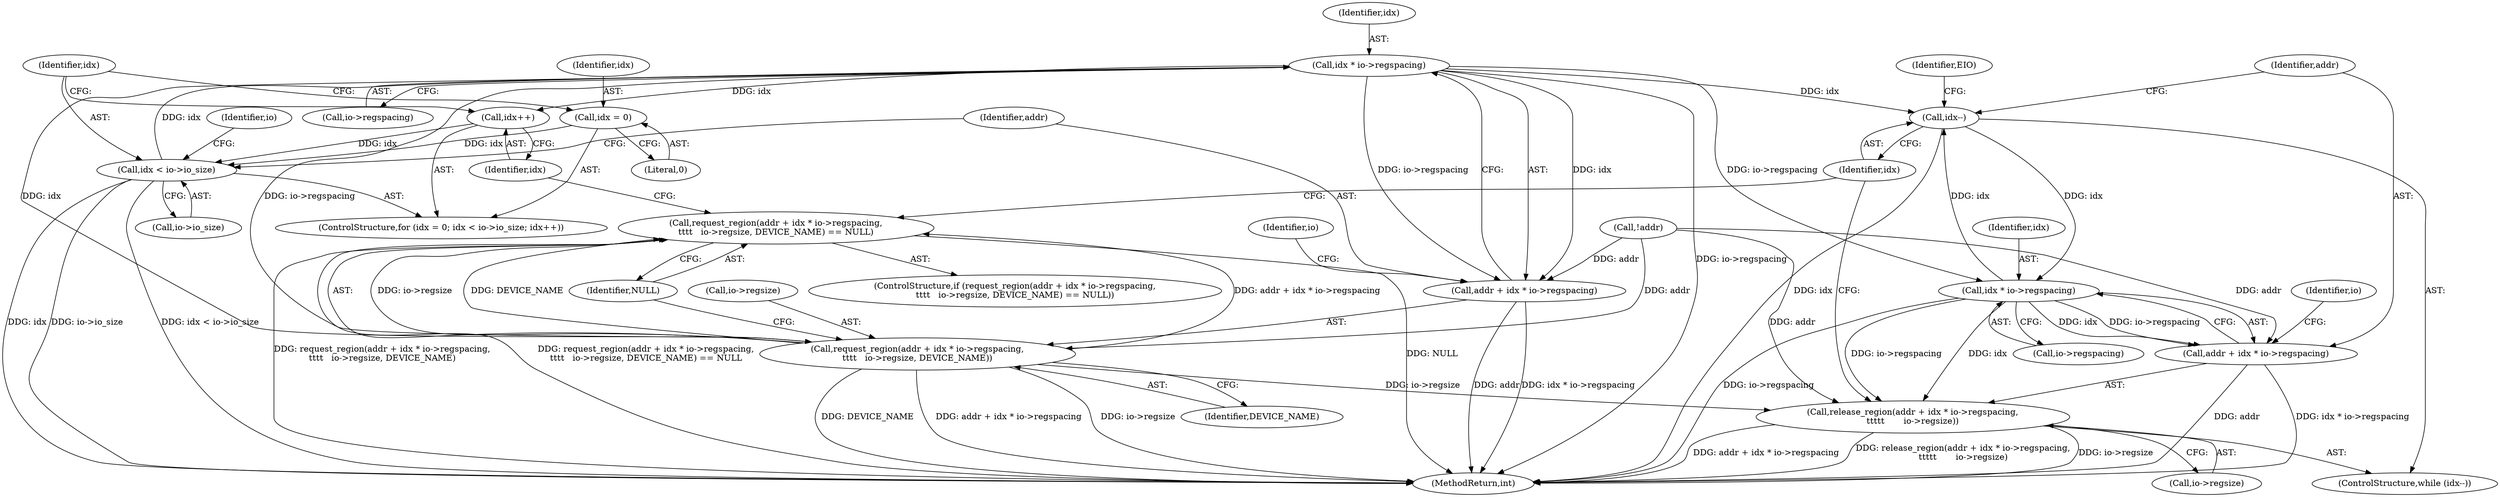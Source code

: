 digraph "0_linux_401e7e88d4ef80188ffa07095ac00456f901b8c4_1@API" {
"1000189" [label="(Call,idx * io->regspacing)"];
"1000176" [label="(Call,idx < io->io_size)"];
"1000181" [label="(Call,idx++)"];
"1000189" [label="(Call,idx * io->regspacing)"];
"1000173" [label="(Call,idx = 0)"];
"1000186" [label="(Call,request_region(addr + idx * io->regspacing,\n\t\t\t\t   io->regsize, DEVICE_NAME))"];
"1000185" [label="(Call,request_region(addr + idx * io->regspacing,\n\t\t\t\t   io->regsize, DEVICE_NAME) == NULL)"];
"1000203" [label="(Call,release_region(addr + idx * io->regspacing,\n\t\t\t\t\t       io->regsize))"];
"1000187" [label="(Call,addr + idx * io->regspacing)"];
"1000201" [label="(Call,idx--)"];
"1000206" [label="(Call,idx * io->regspacing)"];
"1000204" [label="(Call,addr + idx * io->regspacing)"];
"1000185" [label="(Call,request_region(addr + idx * io->regspacing,\n\t\t\t\t   io->regsize, DEVICE_NAME) == NULL)"];
"1000224" [label="(MethodReturn,int)"];
"1000219" [label="(Identifier,io)"];
"1000198" [label="(Identifier,NULL)"];
"1000197" [label="(Identifier,DEVICE_NAME)"];
"1000191" [label="(Call,io->regspacing)"];
"1000187" [label="(Call,addr + idx * io->regspacing)"];
"1000175" [label="(Literal,0)"];
"1000201" [label="(Call,idx--)"];
"1000176" [label="(Call,idx < io->io_size)"];
"1000177" [label="(Identifier,idx)"];
"1000194" [label="(Call,io->regsize)"];
"1000204" [label="(Call,addr + idx * io->regspacing)"];
"1000189" [label="(Call,idx * io->regspacing)"];
"1000203" [label="(Call,release_region(addr + idx * io->regspacing,\n\t\t\t\t\t       io->regsize))"];
"1000211" [label="(Call,io->regsize)"];
"1000216" [label="(Identifier,EIO)"];
"1000188" [label="(Identifier,addr)"];
"1000181" [label="(Call,idx++)"];
"1000200" [label="(ControlStructure,while (idx--))"];
"1000205" [label="(Identifier,addr)"];
"1000206" [label="(Call,idx * io->regspacing)"];
"1000174" [label="(Identifier,idx)"];
"1000184" [label="(ControlStructure,if (request_region(addr + idx * io->regspacing,\n\t\t\t\t   io->regsize, DEVICE_NAME) == NULL))"];
"1000190" [label="(Identifier,idx)"];
"1000172" [label="(ControlStructure,for (idx = 0; idx < io->io_size; idx++))"];
"1000178" [label="(Call,io->io_size)"];
"1000182" [label="(Identifier,idx)"];
"1000195" [label="(Identifier,io)"];
"1000173" [label="(Call,idx = 0)"];
"1000186" [label="(Call,request_region(addr + idx * io->regspacing,\n\t\t\t\t   io->regsize, DEVICE_NAME))"];
"1000208" [label="(Call,io->regspacing)"];
"1000114" [label="(Call,!addr)"];
"1000212" [label="(Identifier,io)"];
"1000207" [label="(Identifier,idx)"];
"1000202" [label="(Identifier,idx)"];
"1000189" -> "1000187"  [label="AST: "];
"1000189" -> "1000191"  [label="CFG: "];
"1000190" -> "1000189"  [label="AST: "];
"1000191" -> "1000189"  [label="AST: "];
"1000187" -> "1000189"  [label="CFG: "];
"1000189" -> "1000224"  [label="DDG: io->regspacing"];
"1000189" -> "1000181"  [label="DDG: idx"];
"1000189" -> "1000186"  [label="DDG: idx"];
"1000189" -> "1000186"  [label="DDG: io->regspacing"];
"1000189" -> "1000187"  [label="DDG: idx"];
"1000189" -> "1000187"  [label="DDG: io->regspacing"];
"1000176" -> "1000189"  [label="DDG: idx"];
"1000189" -> "1000201"  [label="DDG: idx"];
"1000189" -> "1000206"  [label="DDG: io->regspacing"];
"1000176" -> "1000172"  [label="AST: "];
"1000176" -> "1000178"  [label="CFG: "];
"1000177" -> "1000176"  [label="AST: "];
"1000178" -> "1000176"  [label="AST: "];
"1000188" -> "1000176"  [label="CFG: "];
"1000219" -> "1000176"  [label="CFG: "];
"1000176" -> "1000224"  [label="DDG: io->io_size"];
"1000176" -> "1000224"  [label="DDG: idx < io->io_size"];
"1000176" -> "1000224"  [label="DDG: idx"];
"1000181" -> "1000176"  [label="DDG: idx"];
"1000173" -> "1000176"  [label="DDG: idx"];
"1000181" -> "1000172"  [label="AST: "];
"1000181" -> "1000182"  [label="CFG: "];
"1000182" -> "1000181"  [label="AST: "];
"1000177" -> "1000181"  [label="CFG: "];
"1000173" -> "1000172"  [label="AST: "];
"1000173" -> "1000175"  [label="CFG: "];
"1000174" -> "1000173"  [label="AST: "];
"1000175" -> "1000173"  [label="AST: "];
"1000177" -> "1000173"  [label="CFG: "];
"1000186" -> "1000185"  [label="AST: "];
"1000186" -> "1000197"  [label="CFG: "];
"1000187" -> "1000186"  [label="AST: "];
"1000194" -> "1000186"  [label="AST: "];
"1000197" -> "1000186"  [label="AST: "];
"1000198" -> "1000186"  [label="CFG: "];
"1000186" -> "1000224"  [label="DDG: DEVICE_NAME"];
"1000186" -> "1000224"  [label="DDG: addr + idx * io->regspacing"];
"1000186" -> "1000224"  [label="DDG: io->regsize"];
"1000186" -> "1000185"  [label="DDG: addr + idx * io->regspacing"];
"1000186" -> "1000185"  [label="DDG: io->regsize"];
"1000186" -> "1000185"  [label="DDG: DEVICE_NAME"];
"1000114" -> "1000186"  [label="DDG: addr"];
"1000186" -> "1000203"  [label="DDG: io->regsize"];
"1000185" -> "1000184"  [label="AST: "];
"1000185" -> "1000198"  [label="CFG: "];
"1000198" -> "1000185"  [label="AST: "];
"1000202" -> "1000185"  [label="CFG: "];
"1000182" -> "1000185"  [label="CFG: "];
"1000185" -> "1000224"  [label="DDG: request_region(addr + idx * io->regspacing,\n\t\t\t\t   io->regsize, DEVICE_NAME) == NULL"];
"1000185" -> "1000224"  [label="DDG: request_region(addr + idx * io->regspacing,\n\t\t\t\t   io->regsize, DEVICE_NAME)"];
"1000185" -> "1000224"  [label="DDG: NULL"];
"1000203" -> "1000200"  [label="AST: "];
"1000203" -> "1000211"  [label="CFG: "];
"1000204" -> "1000203"  [label="AST: "];
"1000211" -> "1000203"  [label="AST: "];
"1000202" -> "1000203"  [label="CFG: "];
"1000203" -> "1000224"  [label="DDG: release_region(addr + idx * io->regspacing,\n\t\t\t\t\t       io->regsize)"];
"1000203" -> "1000224"  [label="DDG: io->regsize"];
"1000203" -> "1000224"  [label="DDG: addr + idx * io->regspacing"];
"1000114" -> "1000203"  [label="DDG: addr"];
"1000206" -> "1000203"  [label="DDG: idx"];
"1000206" -> "1000203"  [label="DDG: io->regspacing"];
"1000188" -> "1000187"  [label="AST: "];
"1000195" -> "1000187"  [label="CFG: "];
"1000187" -> "1000224"  [label="DDG: addr"];
"1000187" -> "1000224"  [label="DDG: idx * io->regspacing"];
"1000114" -> "1000187"  [label="DDG: addr"];
"1000201" -> "1000200"  [label="AST: "];
"1000201" -> "1000202"  [label="CFG: "];
"1000202" -> "1000201"  [label="AST: "];
"1000205" -> "1000201"  [label="CFG: "];
"1000216" -> "1000201"  [label="CFG: "];
"1000201" -> "1000224"  [label="DDG: idx"];
"1000206" -> "1000201"  [label="DDG: idx"];
"1000201" -> "1000206"  [label="DDG: idx"];
"1000206" -> "1000204"  [label="AST: "];
"1000206" -> "1000208"  [label="CFG: "];
"1000207" -> "1000206"  [label="AST: "];
"1000208" -> "1000206"  [label="AST: "];
"1000204" -> "1000206"  [label="CFG: "];
"1000206" -> "1000224"  [label="DDG: io->regspacing"];
"1000206" -> "1000204"  [label="DDG: idx"];
"1000206" -> "1000204"  [label="DDG: io->regspacing"];
"1000205" -> "1000204"  [label="AST: "];
"1000212" -> "1000204"  [label="CFG: "];
"1000204" -> "1000224"  [label="DDG: addr"];
"1000204" -> "1000224"  [label="DDG: idx * io->regspacing"];
"1000114" -> "1000204"  [label="DDG: addr"];
}
